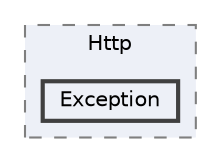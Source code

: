 digraph "plugins/learndash-certificate-builder/vendor/mpdf/mpdf/src/Http/Exception"
{
 // LATEX_PDF_SIZE
  bgcolor="transparent";
  edge [fontname=Helvetica,fontsize=10,labelfontname=Helvetica,labelfontsize=10];
  node [fontname=Helvetica,fontsize=10,shape=box,height=0.2,width=0.4];
  compound=true
  subgraph clusterdir_da7f343dae59656a13ed4f35a45043fb {
    graph [ bgcolor="#edf0f7", pencolor="grey50", label="Http", fontname=Helvetica,fontsize=10 style="filled,dashed", URL="dir_da7f343dae59656a13ed4f35a45043fb.html",tooltip=""]
  dir_e4e162e9b9bcc599442ca4937b99a1b6 [label="Exception", fillcolor="#edf0f7", color="grey25", style="filled,bold", URL="dir_e4e162e9b9bcc599442ca4937b99a1b6.html",tooltip=""];
  }
}
